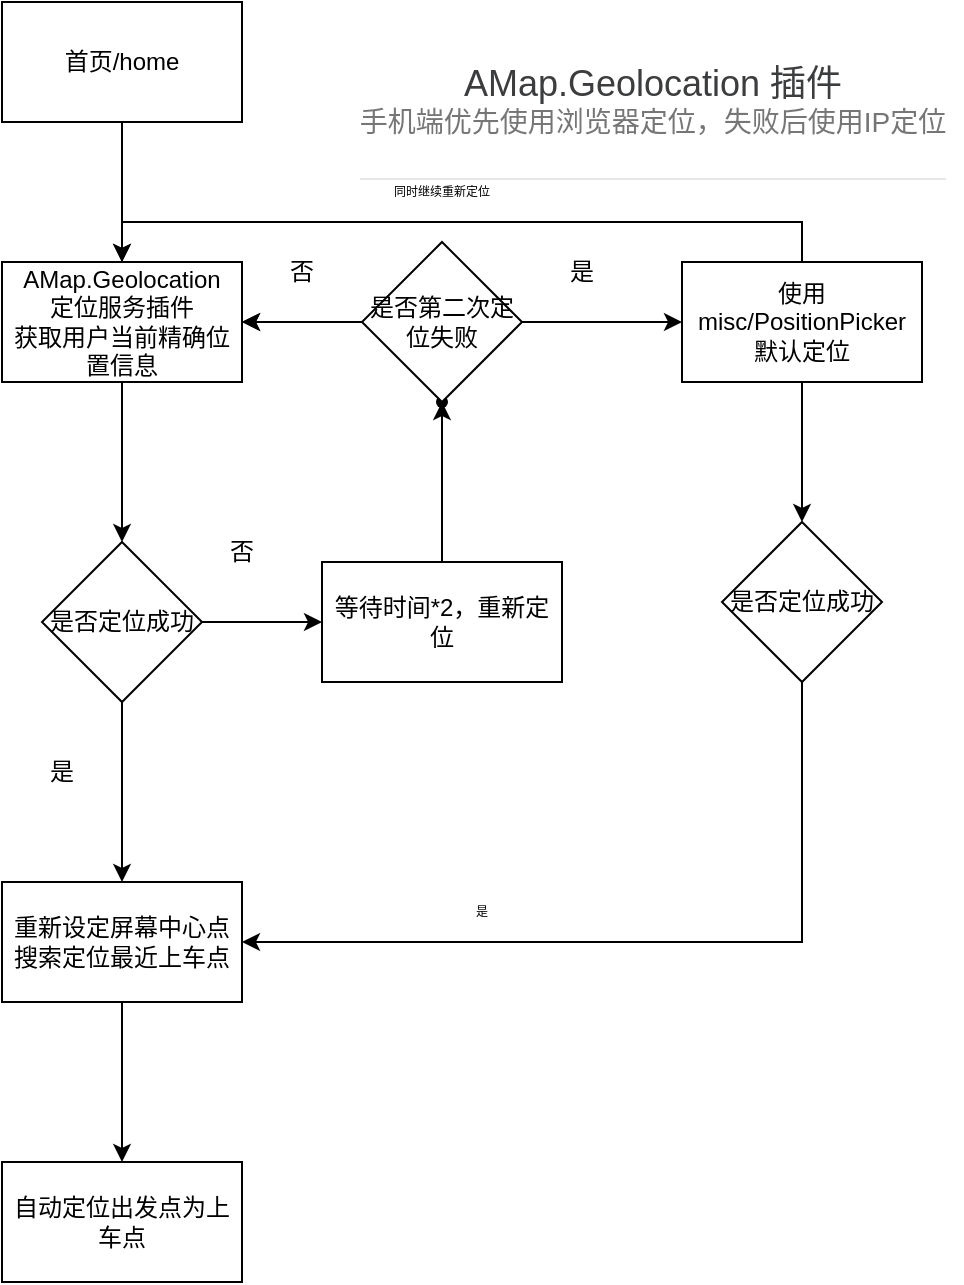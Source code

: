 <mxfile version="16.5.2" type="github">
  <diagram id="O8F0k6dNdtjOCHX-QNCT" name="Page-1">
    <mxGraphModel dx="1422" dy="787" grid="1" gridSize="10" guides="1" tooltips="1" connect="1" arrows="1" fold="1" page="1" pageScale="1" pageWidth="827" pageHeight="1169" math="0" shadow="0">
      <root>
        <mxCell id="0" />
        <mxCell id="1" parent="0" />
        <mxCell id="Gx86y8oouXvcbp2DKHLr-3" value="" style="edgeStyle=orthogonalEdgeStyle;rounded=0;orthogonalLoop=1;jettySize=auto;html=1;" edge="1" parent="1" source="Gx86y8oouXvcbp2DKHLr-1" target="Gx86y8oouXvcbp2DKHLr-2">
          <mxGeometry relative="1" as="geometry" />
        </mxCell>
        <mxCell id="Gx86y8oouXvcbp2DKHLr-1" value="首页/home" style="rounded=0;whiteSpace=wrap;html=1;" vertex="1" parent="1">
          <mxGeometry x="40" y="40" width="120" height="60" as="geometry" />
        </mxCell>
        <mxCell id="Gx86y8oouXvcbp2DKHLr-5" value="" style="edgeStyle=orthogonalEdgeStyle;rounded=0;orthogonalLoop=1;jettySize=auto;html=1;" edge="1" parent="1" source="Gx86y8oouXvcbp2DKHLr-2" target="Gx86y8oouXvcbp2DKHLr-4">
          <mxGeometry relative="1" as="geometry" />
        </mxCell>
        <mxCell id="Gx86y8oouXvcbp2DKHLr-2" value="AMap.Geolocation&lt;br&gt;定位服务插件&lt;br&gt;获取用户当前精确位置信息" style="rounded=0;whiteSpace=wrap;html=1;" vertex="1" parent="1">
          <mxGeometry x="40" y="170" width="120" height="60" as="geometry" />
        </mxCell>
        <mxCell id="Gx86y8oouXvcbp2DKHLr-9" value="" style="edgeStyle=orthogonalEdgeStyle;rounded=0;orthogonalLoop=1;jettySize=auto;html=1;" edge="1" parent="1" source="Gx86y8oouXvcbp2DKHLr-4" target="Gx86y8oouXvcbp2DKHLr-8">
          <mxGeometry relative="1" as="geometry" />
        </mxCell>
        <mxCell id="Gx86y8oouXvcbp2DKHLr-14" value="" style="edgeStyle=orthogonalEdgeStyle;rounded=0;orthogonalLoop=1;jettySize=auto;html=1;" edge="1" parent="1" source="Gx86y8oouXvcbp2DKHLr-4" target="Gx86y8oouXvcbp2DKHLr-13">
          <mxGeometry relative="1" as="geometry" />
        </mxCell>
        <mxCell id="Gx86y8oouXvcbp2DKHLr-4" value="是否定位成功" style="rhombus;whiteSpace=wrap;html=1;rounded=0;" vertex="1" parent="1">
          <mxGeometry x="60" y="310" width="80" height="80" as="geometry" />
        </mxCell>
        <mxCell id="Gx86y8oouXvcbp2DKHLr-12" value="" style="edgeStyle=orthogonalEdgeStyle;rounded=0;orthogonalLoop=1;jettySize=auto;html=1;" edge="1" parent="1" source="Gx86y8oouXvcbp2DKHLr-8" target="Gx86y8oouXvcbp2DKHLr-11">
          <mxGeometry relative="1" as="geometry" />
        </mxCell>
        <mxCell id="Gx86y8oouXvcbp2DKHLr-8" value="重新设定屏幕中心点搜索定位最近上车点" style="whiteSpace=wrap;html=1;rounded=0;" vertex="1" parent="1">
          <mxGeometry x="40" y="480" width="120" height="60" as="geometry" />
        </mxCell>
        <mxCell id="Gx86y8oouXvcbp2DKHLr-10" value="是" style="text;html=1;strokeColor=none;fillColor=none;align=center;verticalAlign=middle;whiteSpace=wrap;rounded=0;" vertex="1" parent="1">
          <mxGeometry x="40" y="410" width="60" height="30" as="geometry" />
        </mxCell>
        <mxCell id="Gx86y8oouXvcbp2DKHLr-11" value="自动定位出发点为上车点" style="whiteSpace=wrap;html=1;rounded=0;" vertex="1" parent="1">
          <mxGeometry x="40" y="620" width="120" height="60" as="geometry" />
        </mxCell>
        <mxCell id="Gx86y8oouXvcbp2DKHLr-18" value="" style="edgeStyle=orthogonalEdgeStyle;rounded=0;orthogonalLoop=1;jettySize=auto;html=1;" edge="1" parent="1" source="Gx86y8oouXvcbp2DKHLr-13" target="Gx86y8oouXvcbp2DKHLr-17">
          <mxGeometry relative="1" as="geometry" />
        </mxCell>
        <mxCell id="Gx86y8oouXvcbp2DKHLr-13" value="等待时间*2，重新定位" style="whiteSpace=wrap;html=1;rounded=0;" vertex="1" parent="1">
          <mxGeometry x="200" y="320" width="120" height="60" as="geometry" />
        </mxCell>
        <mxCell id="Gx86y8oouXvcbp2DKHLr-15" value="否" style="text;html=1;strokeColor=none;fillColor=none;align=center;verticalAlign=middle;whiteSpace=wrap;rounded=0;" vertex="1" parent="1">
          <mxGeometry x="130" y="300" width="60" height="30" as="geometry" />
        </mxCell>
        <mxCell id="Gx86y8oouXvcbp2DKHLr-16" value="" style="endArrow=classic;html=1;rounded=0;entryX=1;entryY=0.5;entryDx=0;entryDy=0;" edge="1" parent="1" target="Gx86y8oouXvcbp2DKHLr-2">
          <mxGeometry width="50" height="50" relative="1" as="geometry">
            <mxPoint x="210" y="200" as="sourcePoint" />
            <mxPoint x="160" y="199.5" as="targetPoint" />
          </mxGeometry>
        </mxCell>
        <mxCell id="Gx86y8oouXvcbp2DKHLr-17" value="" style="shape=waypoint;sketch=0;size=6;pointerEvents=1;points=[];fillColor=default;resizable=0;rotatable=0;perimeter=centerPerimeter;snapToPoint=1;rounded=0;" vertex="1" parent="1">
          <mxGeometry x="240" y="220" width="40" height="40" as="geometry" />
        </mxCell>
        <mxCell id="Gx86y8oouXvcbp2DKHLr-21" value="" style="edgeStyle=orthogonalEdgeStyle;rounded=0;orthogonalLoop=1;jettySize=auto;html=1;" edge="1" parent="1" source="Gx86y8oouXvcbp2DKHLr-19" target="Gx86y8oouXvcbp2DKHLr-2">
          <mxGeometry relative="1" as="geometry" />
        </mxCell>
        <mxCell id="Gx86y8oouXvcbp2DKHLr-24" value="" style="edgeStyle=orthogonalEdgeStyle;rounded=0;orthogonalLoop=1;jettySize=auto;html=1;" edge="1" parent="1" source="Gx86y8oouXvcbp2DKHLr-19" target="Gx86y8oouXvcbp2DKHLr-23">
          <mxGeometry relative="1" as="geometry" />
        </mxCell>
        <mxCell id="Gx86y8oouXvcbp2DKHLr-19" value="是否第二次定位失败" style="rhombus;whiteSpace=wrap;html=1;" vertex="1" parent="1">
          <mxGeometry x="220" y="160" width="80" height="80" as="geometry" />
        </mxCell>
        <mxCell id="Gx86y8oouXvcbp2DKHLr-22" value="否" style="text;html=1;strokeColor=none;fillColor=none;align=center;verticalAlign=middle;whiteSpace=wrap;rounded=0;" vertex="1" parent="1">
          <mxGeometry x="160" y="160" width="60" height="30" as="geometry" />
        </mxCell>
        <mxCell id="Gx86y8oouXvcbp2DKHLr-23" value="使用" style="rounded=0;whiteSpace=wrap;html=1;" vertex="1" parent="1">
          <mxGeometry x="380" y="170" width="120" height="60" as="geometry" />
        </mxCell>
        <mxCell id="Gx86y8oouXvcbp2DKHLr-25" value="是" style="text;html=1;strokeColor=none;fillColor=none;align=center;verticalAlign=middle;whiteSpace=wrap;rounded=0;" vertex="1" parent="1">
          <mxGeometry x="300" y="160" width="60" height="30" as="geometry" />
        </mxCell>
        <mxCell id="Gx86y8oouXvcbp2DKHLr-28" style="edgeStyle=orthogonalEdgeStyle;rounded=0;orthogonalLoop=1;jettySize=auto;html=1;exitX=0.5;exitY=0;exitDx=0;exitDy=0;entryX=0.5;entryY=0;entryDx=0;entryDy=0;fontSize=6;" edge="1" parent="1" source="Gx86y8oouXvcbp2DKHLr-26" target="Gx86y8oouXvcbp2DKHLr-2">
          <mxGeometry relative="1" as="geometry" />
        </mxCell>
        <mxCell id="Gx86y8oouXvcbp2DKHLr-31" value="" style="edgeStyle=orthogonalEdgeStyle;rounded=0;orthogonalLoop=1;jettySize=auto;html=1;fontSize=6;" edge="1" parent="1" source="Gx86y8oouXvcbp2DKHLr-26" target="Gx86y8oouXvcbp2DKHLr-30">
          <mxGeometry relative="1" as="geometry" />
        </mxCell>
        <mxCell id="Gx86y8oouXvcbp2DKHLr-26" value="使用misc/PositionPicker&lt;br&gt;默认定位" style="rounded=0;whiteSpace=wrap;html=1;" vertex="1" parent="1">
          <mxGeometry x="380" y="170" width="120" height="60" as="geometry" />
        </mxCell>
        <mxCell id="Gx86y8oouXvcbp2DKHLr-27" value="&lt;p style=&quot;box-sizing: border-box ; margin: 0px 0px 20px ; font-weight: 400 ; color: rgb(60 , 61 , 63) ; line-height: 1 ; padding: 30px 0px 20px ; border-width: 0px 0px 1px ; border-bottom-style: solid ; border-bottom-color: rgb(231 , 231 , 231) ; background-color: rgb(255 , 255 , 255) ; font-size: 18px&quot;&gt;AMap.Geolocation 插件&lt;br&gt;&lt;span style=&quot;color: rgb(118 , 118 , 118) ; background-color: rgb(255 , 255 , 255) ; font-size: 14px&quot;&gt;手机端优先使用浏览器定位，失败后使用IP定位&lt;/span&gt;&lt;/p&gt;" style="text;html=1;align=center;verticalAlign=middle;resizable=0;points=[];autosize=1;strokeColor=none;fillColor=none;" vertex="1" parent="1">
          <mxGeometry x="210" y="40" width="310" height="110" as="geometry" />
        </mxCell>
        <mxCell id="Gx86y8oouXvcbp2DKHLr-29" value="同时继续重新定位" style="text;html=1;strokeColor=none;fillColor=none;align=center;verticalAlign=middle;whiteSpace=wrap;rounded=0;fontSize=6;" vertex="1" parent="1">
          <mxGeometry x="230" y="120" width="60" height="30" as="geometry" />
        </mxCell>
        <mxCell id="Gx86y8oouXvcbp2DKHLr-32" style="edgeStyle=orthogonalEdgeStyle;rounded=0;orthogonalLoop=1;jettySize=auto;html=1;exitX=0.5;exitY=1;exitDx=0;exitDy=0;entryX=1;entryY=0.5;entryDx=0;entryDy=0;fontSize=6;" edge="1" parent="1" source="Gx86y8oouXvcbp2DKHLr-30" target="Gx86y8oouXvcbp2DKHLr-8">
          <mxGeometry relative="1" as="geometry" />
        </mxCell>
        <mxCell id="Gx86y8oouXvcbp2DKHLr-30" value="是否定位成功" style="rhombus;whiteSpace=wrap;html=1;rounded=0;" vertex="1" parent="1">
          <mxGeometry x="400" y="300" width="80" height="80" as="geometry" />
        </mxCell>
        <mxCell id="Gx86y8oouXvcbp2DKHLr-33" value="是" style="text;html=1;strokeColor=none;fillColor=none;align=center;verticalAlign=middle;whiteSpace=wrap;rounded=0;fontSize=6;" vertex="1" parent="1">
          <mxGeometry x="250" y="480" width="60" height="30" as="geometry" />
        </mxCell>
      </root>
    </mxGraphModel>
  </diagram>
</mxfile>
